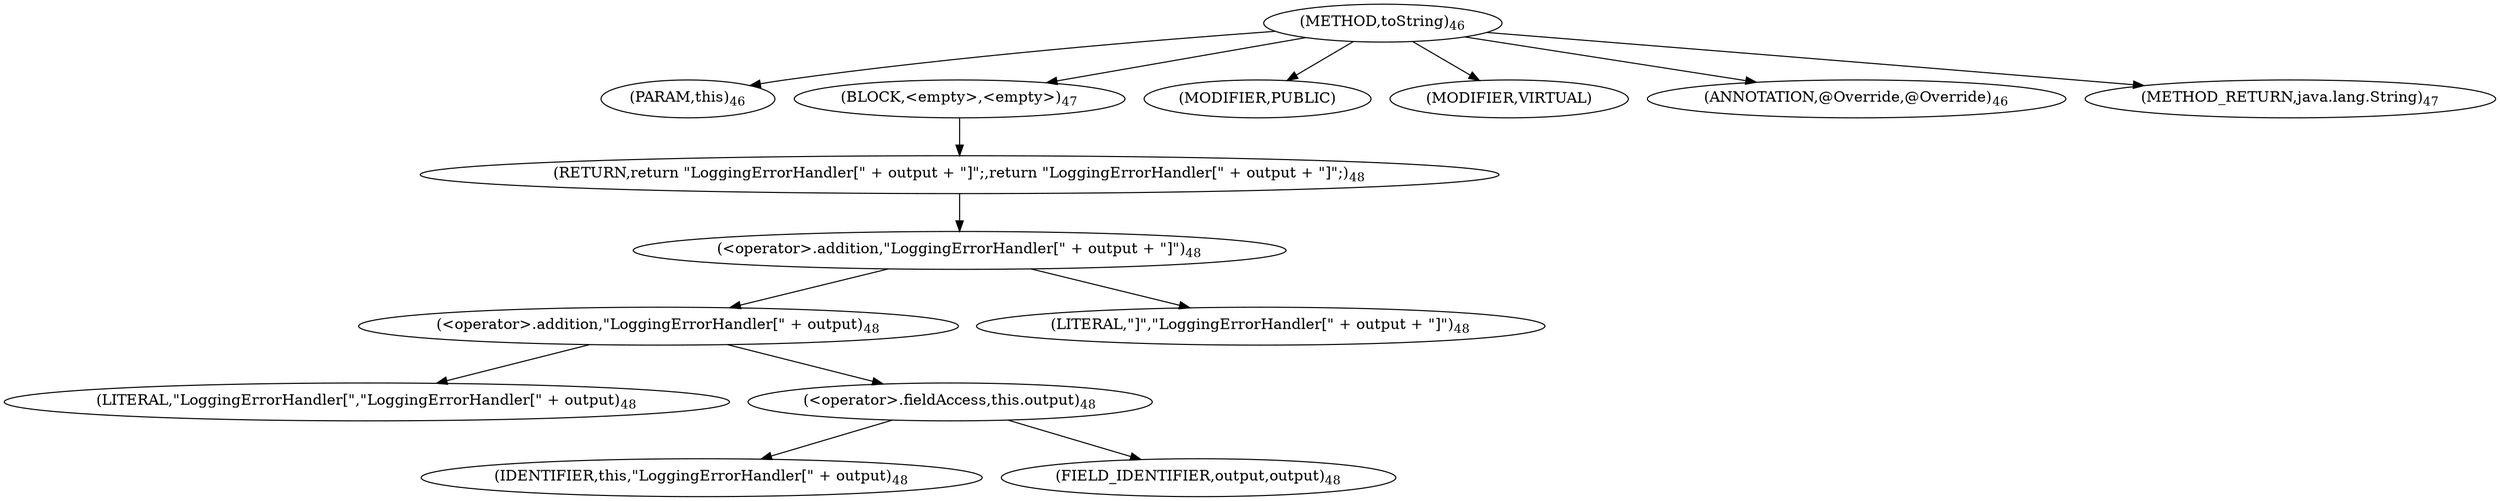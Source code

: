 digraph "toString" {  
"79" [label = <(METHOD,toString)<SUB>46</SUB>> ]
"80" [label = <(PARAM,this)<SUB>46</SUB>> ]
"81" [label = <(BLOCK,&lt;empty&gt;,&lt;empty&gt;)<SUB>47</SUB>> ]
"82" [label = <(RETURN,return &quot;LoggingErrorHandler[&quot; + output + &quot;]&quot;;,return &quot;LoggingErrorHandler[&quot; + output + &quot;]&quot;;)<SUB>48</SUB>> ]
"83" [label = <(&lt;operator&gt;.addition,&quot;LoggingErrorHandler[&quot; + output + &quot;]&quot;)<SUB>48</SUB>> ]
"84" [label = <(&lt;operator&gt;.addition,&quot;LoggingErrorHandler[&quot; + output)<SUB>48</SUB>> ]
"85" [label = <(LITERAL,&quot;LoggingErrorHandler[&quot;,&quot;LoggingErrorHandler[&quot; + output)<SUB>48</SUB>> ]
"86" [label = <(&lt;operator&gt;.fieldAccess,this.output)<SUB>48</SUB>> ]
"87" [label = <(IDENTIFIER,this,&quot;LoggingErrorHandler[&quot; + output)<SUB>48</SUB>> ]
"88" [label = <(FIELD_IDENTIFIER,output,output)<SUB>48</SUB>> ]
"89" [label = <(LITERAL,&quot;]&quot;,&quot;LoggingErrorHandler[&quot; + output + &quot;]&quot;)<SUB>48</SUB>> ]
"90" [label = <(MODIFIER,PUBLIC)> ]
"91" [label = <(MODIFIER,VIRTUAL)> ]
"92" [label = <(ANNOTATION,@Override,@Override)<SUB>46</SUB>> ]
"93" [label = <(METHOD_RETURN,java.lang.String)<SUB>47</SUB>> ]
  "79" -> "80" 
  "79" -> "81" 
  "79" -> "90" 
  "79" -> "91" 
  "79" -> "92" 
  "79" -> "93" 
  "81" -> "82" 
  "82" -> "83" 
  "83" -> "84" 
  "83" -> "89" 
  "84" -> "85" 
  "84" -> "86" 
  "86" -> "87" 
  "86" -> "88" 
}
